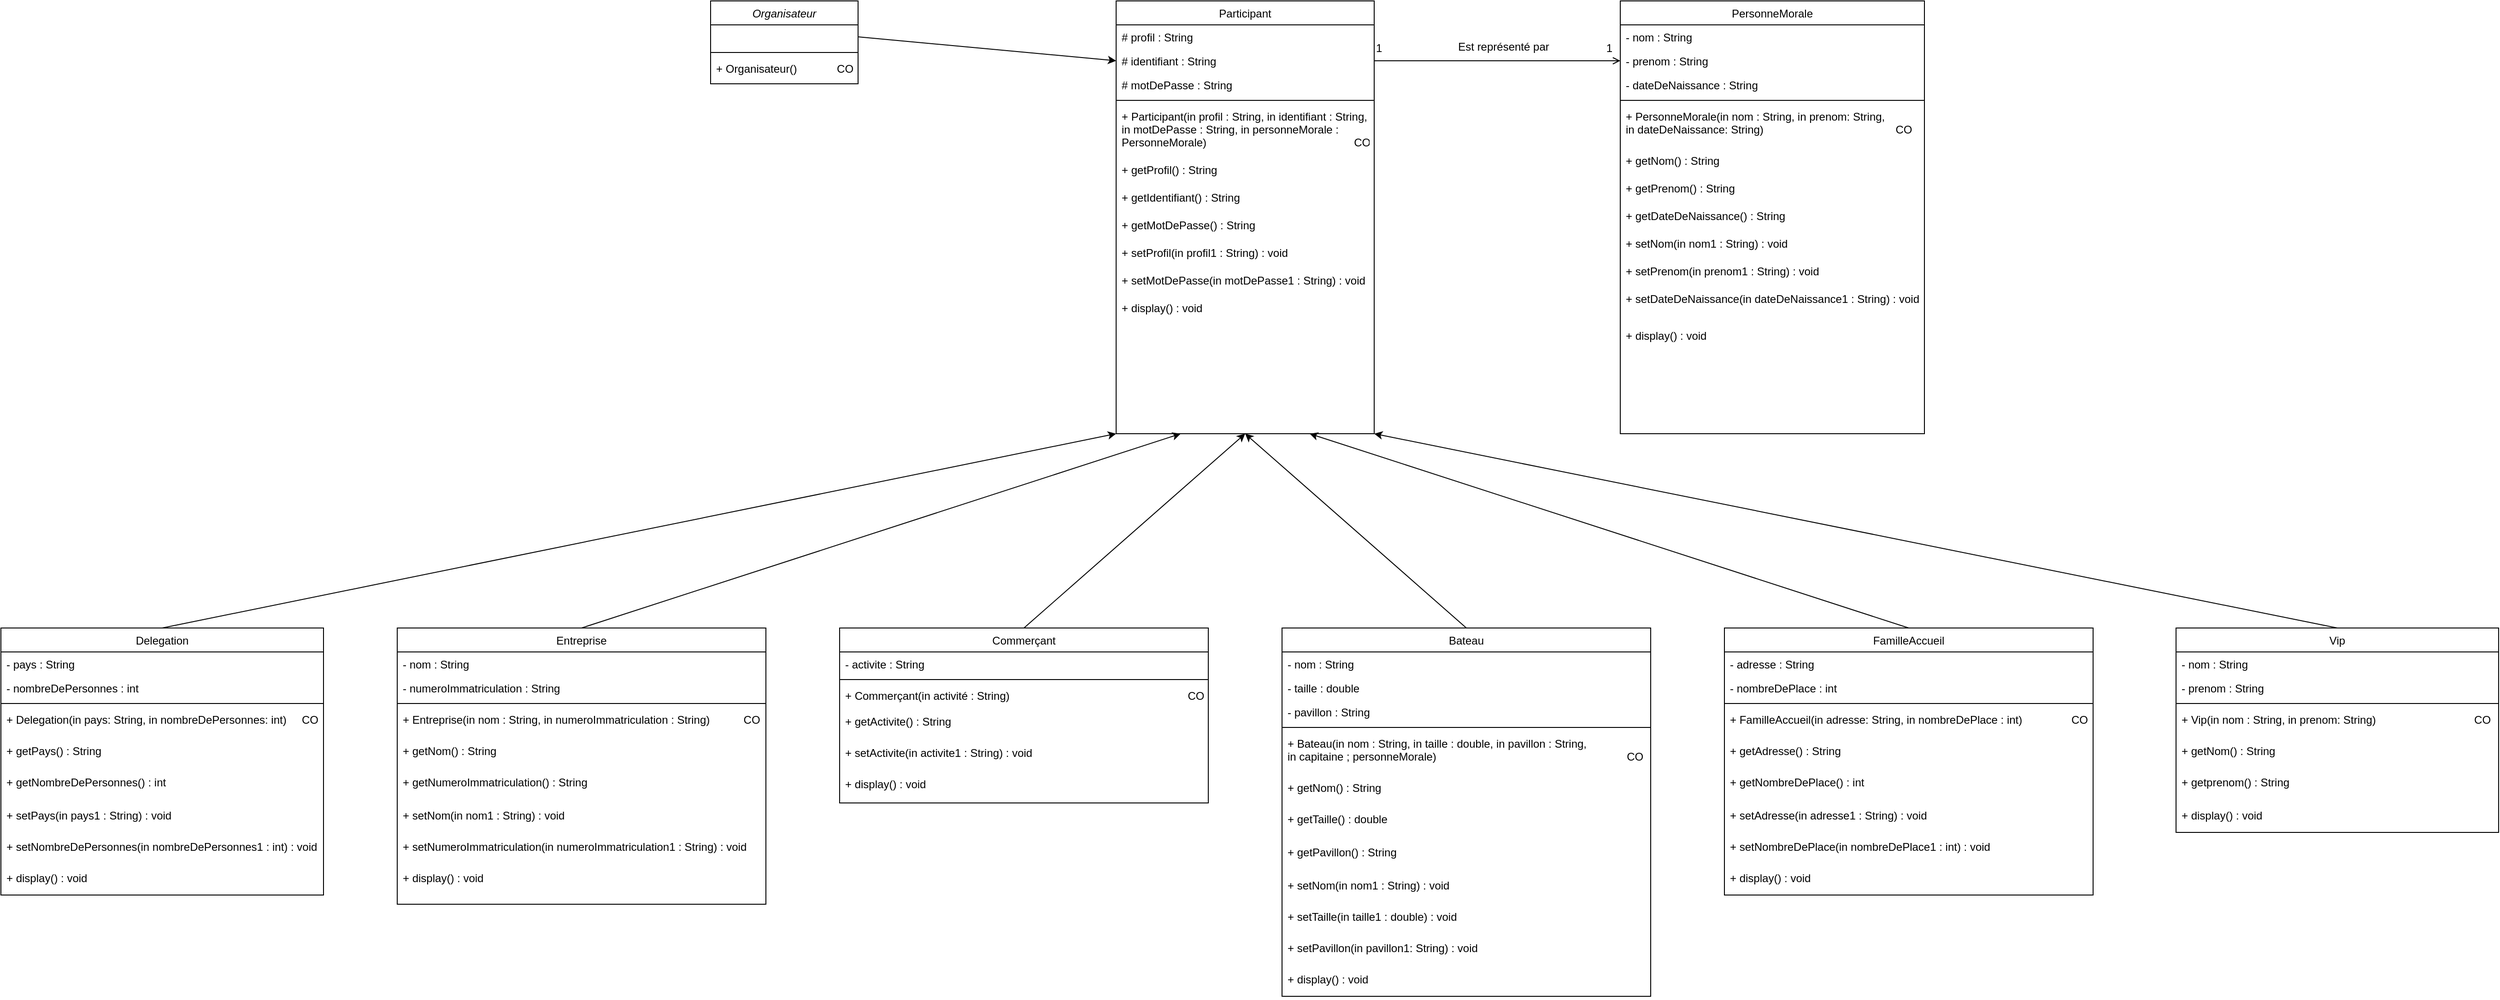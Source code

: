 <mxfile version="16.6.3" type="github">
  <diagram id="C5RBs43oDa-KdzZeNtuy" name="Page-1">
    <mxGraphModel dx="3252" dy="684" grid="1" gridSize="10" guides="1" tooltips="1" connect="1" arrows="1" fold="1" page="1" pageScale="1" pageWidth="827" pageHeight="1169" math="0" shadow="0">
      <root>
        <mxCell id="WIyWlLk6GJQsqaUBKTNV-0" />
        <mxCell id="WIyWlLk6GJQsqaUBKTNV-1" parent="WIyWlLk6GJQsqaUBKTNV-0" />
        <mxCell id="zkfFHV4jXpPFQw0GAbJ--0" value="Organisateur" style="swimlane;fontStyle=2;align=center;verticalAlign=top;childLayout=stackLayout;horizontal=1;startSize=26;horizontalStack=0;resizeParent=1;resizeLast=0;collapsible=1;marginBottom=0;rounded=0;shadow=0;strokeWidth=1;" parent="WIyWlLk6GJQsqaUBKTNV-1" vertex="1">
          <mxGeometry x="-160" y="40" width="160" height="90" as="geometry">
            <mxRectangle x="230" y="140" width="160" height="26" as="alternateBounds" />
          </mxGeometry>
        </mxCell>
        <mxCell id="zkfFHV4jXpPFQw0GAbJ--3" value=" " style="text;align=left;verticalAlign=top;spacingLeft=4;spacingRight=4;overflow=hidden;rotatable=0;points=[[0,0.5],[1,0.5]];portConstraint=eastwest;rounded=0;shadow=0;html=0;" parent="zkfFHV4jXpPFQw0GAbJ--0" vertex="1">
          <mxGeometry y="26" width="160" height="26" as="geometry" />
        </mxCell>
        <mxCell id="zkfFHV4jXpPFQw0GAbJ--4" value="" style="line;html=1;strokeWidth=1;align=left;verticalAlign=middle;spacingTop=-1;spacingLeft=3;spacingRight=3;rotatable=0;labelPosition=right;points=[];portConstraint=eastwest;" parent="zkfFHV4jXpPFQw0GAbJ--0" vertex="1">
          <mxGeometry y="52" width="160" height="8" as="geometry" />
        </mxCell>
        <mxCell id="zkfFHV4jXpPFQw0GAbJ--5" value="+ Organisateur()             CO" style="text;align=left;verticalAlign=top;spacingLeft=4;spacingRight=4;overflow=hidden;rotatable=0;points=[[0,0.5],[1,0.5]];portConstraint=eastwest;" parent="zkfFHV4jXpPFQw0GAbJ--0" vertex="1">
          <mxGeometry y="60" width="160" height="26" as="geometry" />
        </mxCell>
        <mxCell id="szv_5WCVHyqC5jfXiNDb-31" value="Participant" style="swimlane;fontStyle=0;align=center;verticalAlign=top;childLayout=stackLayout;horizontal=1;startSize=26;horizontalStack=0;resizeParent=1;resizeLast=0;collapsible=1;marginBottom=0;rounded=0;shadow=0;strokeWidth=1;" vertex="1" parent="WIyWlLk6GJQsqaUBKTNV-1">
          <mxGeometry x="280" y="40" width="280" height="470" as="geometry">
            <mxRectangle x="330" y="50" width="160" height="26" as="alternateBounds" />
          </mxGeometry>
        </mxCell>
        <mxCell id="szv_5WCVHyqC5jfXiNDb-34" value="# profil : String" style="text;align=left;verticalAlign=top;spacingLeft=4;spacingRight=4;overflow=hidden;rotatable=0;points=[[0,0.5],[1,0.5]];portConstraint=eastwest;rounded=0;shadow=0;html=0;" vertex="1" parent="szv_5WCVHyqC5jfXiNDb-31">
          <mxGeometry y="26" width="280" height="26" as="geometry" />
        </mxCell>
        <mxCell id="szv_5WCVHyqC5jfXiNDb-32" value="# identifiant : String&#xa;" style="text;align=left;verticalAlign=top;spacingLeft=4;spacingRight=4;overflow=hidden;rotatable=0;points=[[0,0.5],[1,0.5]];portConstraint=eastwest;" vertex="1" parent="szv_5WCVHyqC5jfXiNDb-31">
          <mxGeometry y="52" width="280" height="26" as="geometry" />
        </mxCell>
        <mxCell id="szv_5WCVHyqC5jfXiNDb-33" value="# motDePasse : String" style="text;align=left;verticalAlign=top;spacingLeft=4;spacingRight=4;overflow=hidden;rotatable=0;points=[[0,0.5],[1,0.5]];portConstraint=eastwest;rounded=0;shadow=0;html=0;" vertex="1" parent="szv_5WCVHyqC5jfXiNDb-31">
          <mxGeometry y="78" width="280" height="26" as="geometry" />
        </mxCell>
        <mxCell id="szv_5WCVHyqC5jfXiNDb-37" value="" style="line;html=1;strokeWidth=1;align=left;verticalAlign=middle;spacingTop=-1;spacingLeft=3;spacingRight=3;rotatable=0;labelPosition=right;points=[];portConstraint=eastwest;" vertex="1" parent="szv_5WCVHyqC5jfXiNDb-31">
          <mxGeometry y="104" width="280" height="8" as="geometry" />
        </mxCell>
        <mxCell id="szv_5WCVHyqC5jfXiNDb-38" value="+ Participant(in profil : String, in identifiant : String, &#xa;in motDePasse : String, in personneMorale : &#xa;PersonneMorale)                                                CO&#xa;&#xa;" style="text;align=left;verticalAlign=top;spacingLeft=4;spacingRight=4;overflow=hidden;rotatable=0;points=[[0,0.5],[1,0.5]];portConstraint=eastwest;" vertex="1" parent="szv_5WCVHyqC5jfXiNDb-31">
          <mxGeometry y="112" width="280" height="58" as="geometry" />
        </mxCell>
        <mxCell id="szv_5WCVHyqC5jfXiNDb-43" value="+ getProfil() : String" style="text;align=left;verticalAlign=top;spacingLeft=4;spacingRight=4;overflow=hidden;rotatable=0;points=[[0,0.5],[1,0.5]];portConstraint=eastwest;" vertex="1" parent="szv_5WCVHyqC5jfXiNDb-31">
          <mxGeometry y="170" width="280" height="30" as="geometry" />
        </mxCell>
        <mxCell id="szv_5WCVHyqC5jfXiNDb-41" value="+ getIdentifiant() : String" style="text;align=left;verticalAlign=top;spacingLeft=4;spacingRight=4;overflow=hidden;rotatable=0;points=[[0,0.5],[1,0.5]];portConstraint=eastwest;" vertex="1" parent="szv_5WCVHyqC5jfXiNDb-31">
          <mxGeometry y="200" width="280" height="30" as="geometry" />
        </mxCell>
        <mxCell id="szv_5WCVHyqC5jfXiNDb-42" value="+ getMotDePasse() : String" style="text;align=left;verticalAlign=top;spacingLeft=4;spacingRight=4;overflow=hidden;rotatable=0;points=[[0,0.5],[1,0.5]];portConstraint=eastwest;" vertex="1" parent="szv_5WCVHyqC5jfXiNDb-31">
          <mxGeometry y="230" width="280" height="30" as="geometry" />
        </mxCell>
        <mxCell id="szv_5WCVHyqC5jfXiNDb-44" value="+ setProfil(in profil1 : String) : void" style="text;align=left;verticalAlign=top;spacingLeft=4;spacingRight=4;overflow=hidden;rotatable=0;points=[[0,0.5],[1,0.5]];portConstraint=eastwest;" vertex="1" parent="szv_5WCVHyqC5jfXiNDb-31">
          <mxGeometry y="260" width="280" height="30" as="geometry" />
        </mxCell>
        <mxCell id="szv_5WCVHyqC5jfXiNDb-45" value="+ setMotDePasse(in motDePasse1 : String) : void" style="text;align=left;verticalAlign=top;spacingLeft=4;spacingRight=4;overflow=hidden;rotatable=0;points=[[0,0.5],[1,0.5]];portConstraint=eastwest;" vertex="1" parent="szv_5WCVHyqC5jfXiNDb-31">
          <mxGeometry y="290" width="280" height="30" as="geometry" />
        </mxCell>
        <mxCell id="szv_5WCVHyqC5jfXiNDb-46" value="+ display() : void" style="text;align=left;verticalAlign=top;spacingLeft=4;spacingRight=4;overflow=hidden;rotatable=0;points=[[0,0.5],[1,0.5]];portConstraint=eastwest;" vertex="1" parent="szv_5WCVHyqC5jfXiNDb-31">
          <mxGeometry y="320" width="280" height="30" as="geometry" />
        </mxCell>
        <mxCell id="szv_5WCVHyqC5jfXiNDb-47" value="PersonneMorale" style="swimlane;fontStyle=0;align=center;verticalAlign=top;childLayout=stackLayout;horizontal=1;startSize=26;horizontalStack=0;resizeParent=1;resizeLast=0;collapsible=1;marginBottom=0;rounded=0;shadow=0;strokeWidth=1;" vertex="1" parent="WIyWlLk6GJQsqaUBKTNV-1">
          <mxGeometry x="827" y="40" width="330" height="470" as="geometry">
            <mxRectangle x="330" y="50" width="160" height="26" as="alternateBounds" />
          </mxGeometry>
        </mxCell>
        <mxCell id="szv_5WCVHyqC5jfXiNDb-48" value="- nom : String" style="text;align=left;verticalAlign=top;spacingLeft=4;spacingRight=4;overflow=hidden;rotatable=0;points=[[0,0.5],[1,0.5]];portConstraint=eastwest;rounded=0;shadow=0;html=0;" vertex="1" parent="szv_5WCVHyqC5jfXiNDb-47">
          <mxGeometry y="26" width="330" height="26" as="geometry" />
        </mxCell>
        <mxCell id="szv_5WCVHyqC5jfXiNDb-49" value="- prenom : String&#xa;" style="text;align=left;verticalAlign=top;spacingLeft=4;spacingRight=4;overflow=hidden;rotatable=0;points=[[0,0.5],[1,0.5]];portConstraint=eastwest;" vertex="1" parent="szv_5WCVHyqC5jfXiNDb-47">
          <mxGeometry y="52" width="330" height="26" as="geometry" />
        </mxCell>
        <mxCell id="szv_5WCVHyqC5jfXiNDb-50" value="- dateDeNaissance : String" style="text;align=left;verticalAlign=top;spacingLeft=4;spacingRight=4;overflow=hidden;rotatable=0;points=[[0,0.5],[1,0.5]];portConstraint=eastwest;rounded=0;shadow=0;html=0;" vertex="1" parent="szv_5WCVHyqC5jfXiNDb-47">
          <mxGeometry y="78" width="330" height="26" as="geometry" />
        </mxCell>
        <mxCell id="szv_5WCVHyqC5jfXiNDb-51" value="" style="line;html=1;strokeWidth=1;align=left;verticalAlign=middle;spacingTop=-1;spacingLeft=3;spacingRight=3;rotatable=0;labelPosition=right;points=[];portConstraint=eastwest;" vertex="1" parent="szv_5WCVHyqC5jfXiNDb-47">
          <mxGeometry y="104" width="330" height="8" as="geometry" />
        </mxCell>
        <mxCell id="szv_5WCVHyqC5jfXiNDb-52" value="+ PersonneMorale(in nom : String, in prenom: String, &#xa;in dateDeNaissance: String)                                           CO" style="text;align=left;verticalAlign=top;spacingLeft=4;spacingRight=4;overflow=hidden;rotatable=0;points=[[0,0.5],[1,0.5]];portConstraint=eastwest;" vertex="1" parent="szv_5WCVHyqC5jfXiNDb-47">
          <mxGeometry y="112" width="330" height="48" as="geometry" />
        </mxCell>
        <mxCell id="szv_5WCVHyqC5jfXiNDb-53" value="+ getNom() : String" style="text;align=left;verticalAlign=top;spacingLeft=4;spacingRight=4;overflow=hidden;rotatable=0;points=[[0,0.5],[1,0.5]];portConstraint=eastwest;" vertex="1" parent="szv_5WCVHyqC5jfXiNDb-47">
          <mxGeometry y="160" width="330" height="30" as="geometry" />
        </mxCell>
        <mxCell id="szv_5WCVHyqC5jfXiNDb-54" value="+ getPrenom() : String" style="text;align=left;verticalAlign=top;spacingLeft=4;spacingRight=4;overflow=hidden;rotatable=0;points=[[0,0.5],[1,0.5]];portConstraint=eastwest;" vertex="1" parent="szv_5WCVHyqC5jfXiNDb-47">
          <mxGeometry y="190" width="330" height="30" as="geometry" />
        </mxCell>
        <mxCell id="szv_5WCVHyqC5jfXiNDb-55" value="+ getDateDeNaissance() : String" style="text;align=left;verticalAlign=top;spacingLeft=4;spacingRight=4;overflow=hidden;rotatable=0;points=[[0,0.5],[1,0.5]];portConstraint=eastwest;" vertex="1" parent="szv_5WCVHyqC5jfXiNDb-47">
          <mxGeometry y="220" width="330" height="30" as="geometry" />
        </mxCell>
        <mxCell id="szv_5WCVHyqC5jfXiNDb-56" value="+ setNom(in nom1 : String) : void" style="text;align=left;verticalAlign=top;spacingLeft=4;spacingRight=4;overflow=hidden;rotatable=0;points=[[0,0.5],[1,0.5]];portConstraint=eastwest;" vertex="1" parent="szv_5WCVHyqC5jfXiNDb-47">
          <mxGeometry y="250" width="330" height="30" as="geometry" />
        </mxCell>
        <mxCell id="szv_5WCVHyqC5jfXiNDb-59" value="+ setPrenom(in prenom1 : String) : void" style="text;align=left;verticalAlign=top;spacingLeft=4;spacingRight=4;overflow=hidden;rotatable=0;points=[[0,0.5],[1,0.5]];portConstraint=eastwest;" vertex="1" parent="szv_5WCVHyqC5jfXiNDb-47">
          <mxGeometry y="280" width="330" height="30" as="geometry" />
        </mxCell>
        <mxCell id="szv_5WCVHyqC5jfXiNDb-60" value="+ setDateDeNaissance(in dateDeNaissance1 : String) : void" style="text;align=left;verticalAlign=top;spacingLeft=4;spacingRight=4;overflow=hidden;rotatable=0;points=[[0,0.5],[1,0.5]];portConstraint=eastwest;" vertex="1" parent="szv_5WCVHyqC5jfXiNDb-47">
          <mxGeometry y="310" width="330" height="40" as="geometry" />
        </mxCell>
        <mxCell id="szv_5WCVHyqC5jfXiNDb-58" value="+ display() : void" style="text;align=left;verticalAlign=top;spacingLeft=4;spacingRight=4;overflow=hidden;rotatable=0;points=[[0,0.5],[1,0.5]];portConstraint=eastwest;" vertex="1" parent="szv_5WCVHyqC5jfXiNDb-47">
          <mxGeometry y="350" width="330" height="30" as="geometry" />
        </mxCell>
        <mxCell id="szv_5WCVHyqC5jfXiNDb-66" value="Entreprise" style="swimlane;fontStyle=0;align=center;verticalAlign=top;childLayout=stackLayout;horizontal=1;startSize=26;horizontalStack=0;resizeParent=1;resizeLast=0;collapsible=1;marginBottom=0;rounded=0;shadow=0;strokeWidth=1;" vertex="1" parent="WIyWlLk6GJQsqaUBKTNV-1">
          <mxGeometry x="-500" y="721" width="400" height="300" as="geometry">
            <mxRectangle x="130" y="380" width="160" height="26" as="alternateBounds" />
          </mxGeometry>
        </mxCell>
        <mxCell id="szv_5WCVHyqC5jfXiNDb-67" value="- nom : String" style="text;align=left;verticalAlign=top;spacingLeft=4;spacingRight=4;overflow=hidden;rotatable=0;points=[[0,0.5],[1,0.5]];portConstraint=eastwest;" vertex="1" parent="szv_5WCVHyqC5jfXiNDb-66">
          <mxGeometry y="26" width="400" height="26" as="geometry" />
        </mxCell>
        <mxCell id="szv_5WCVHyqC5jfXiNDb-68" value="- numeroImmatriculation : String" style="text;align=left;verticalAlign=top;spacingLeft=4;spacingRight=4;overflow=hidden;rotatable=0;points=[[0,0.5],[1,0.5]];portConstraint=eastwest;rounded=0;shadow=0;html=0;" vertex="1" parent="szv_5WCVHyqC5jfXiNDb-66">
          <mxGeometry y="52" width="400" height="26" as="geometry" />
        </mxCell>
        <mxCell id="szv_5WCVHyqC5jfXiNDb-69" value="" style="line;html=1;strokeWidth=1;align=left;verticalAlign=middle;spacingTop=-1;spacingLeft=3;spacingRight=3;rotatable=0;labelPosition=right;points=[];portConstraint=eastwest;" vertex="1" parent="szv_5WCVHyqC5jfXiNDb-66">
          <mxGeometry y="78" width="400" height="8" as="geometry" />
        </mxCell>
        <mxCell id="szv_5WCVHyqC5jfXiNDb-71" value="+ Entreprise(in nom : String, in numeroImmatriculation : String)           CO&#xa;" style="text;align=left;verticalAlign=top;spacingLeft=4;spacingRight=4;overflow=hidden;rotatable=0;points=[[0,0.5],[1,0.5]];portConstraint=eastwest;" vertex="1" parent="szv_5WCVHyqC5jfXiNDb-66">
          <mxGeometry y="86" width="400" height="34" as="geometry" />
        </mxCell>
        <mxCell id="szv_5WCVHyqC5jfXiNDb-72" value="+ getNom() : String" style="text;align=left;verticalAlign=top;spacingLeft=4;spacingRight=4;overflow=hidden;rotatable=0;points=[[0,0.5],[1,0.5]];portConstraint=eastwest;" vertex="1" parent="szv_5WCVHyqC5jfXiNDb-66">
          <mxGeometry y="120" width="400" height="34" as="geometry" />
        </mxCell>
        <mxCell id="szv_5WCVHyqC5jfXiNDb-73" value="+ getNumeroImmatriculation() : String" style="text;align=left;verticalAlign=top;spacingLeft=4;spacingRight=4;overflow=hidden;rotatable=0;points=[[0,0.5],[1,0.5]];portConstraint=eastwest;" vertex="1" parent="szv_5WCVHyqC5jfXiNDb-66">
          <mxGeometry y="154" width="400" height="36" as="geometry" />
        </mxCell>
        <mxCell id="szv_5WCVHyqC5jfXiNDb-74" value="+ setNom(in nom1 : String) : void" style="text;align=left;verticalAlign=top;spacingLeft=4;spacingRight=4;overflow=hidden;rotatable=0;points=[[0,0.5],[1,0.5]];portConstraint=eastwest;" vertex="1" parent="szv_5WCVHyqC5jfXiNDb-66">
          <mxGeometry y="190" width="400" height="34" as="geometry" />
        </mxCell>
        <mxCell id="szv_5WCVHyqC5jfXiNDb-75" value="+ setNumeroImmatriculation(in numeroImmatriculation1 : String) : void" style="text;align=left;verticalAlign=top;spacingLeft=4;spacingRight=4;overflow=hidden;rotatable=0;points=[[0,0.5],[1,0.5]];portConstraint=eastwest;" vertex="1" parent="szv_5WCVHyqC5jfXiNDb-66">
          <mxGeometry y="224" width="400" height="34" as="geometry" />
        </mxCell>
        <mxCell id="szv_5WCVHyqC5jfXiNDb-76" value="+ display() : void" style="text;align=left;verticalAlign=top;spacingLeft=4;spacingRight=4;overflow=hidden;rotatable=0;points=[[0,0.5],[1,0.5]];portConstraint=eastwest;" vertex="1" parent="szv_5WCVHyqC5jfXiNDb-66">
          <mxGeometry y="258" width="400" height="32" as="geometry" />
        </mxCell>
        <mxCell id="szv_5WCVHyqC5jfXiNDb-92" value="Delegation" style="swimlane;fontStyle=0;align=center;verticalAlign=top;childLayout=stackLayout;horizontal=1;startSize=26;horizontalStack=0;resizeParent=1;resizeLast=0;collapsible=1;marginBottom=0;rounded=0;shadow=0;strokeWidth=1;" vertex="1" parent="WIyWlLk6GJQsqaUBKTNV-1">
          <mxGeometry x="-930" y="721" width="350" height="290" as="geometry">
            <mxRectangle x="130" y="380" width="160" height="26" as="alternateBounds" />
          </mxGeometry>
        </mxCell>
        <mxCell id="szv_5WCVHyqC5jfXiNDb-93" value="- pays : String" style="text;align=left;verticalAlign=top;spacingLeft=4;spacingRight=4;overflow=hidden;rotatable=0;points=[[0,0.5],[1,0.5]];portConstraint=eastwest;" vertex="1" parent="szv_5WCVHyqC5jfXiNDb-92">
          <mxGeometry y="26" width="350" height="26" as="geometry" />
        </mxCell>
        <mxCell id="szv_5WCVHyqC5jfXiNDb-94" value="- nombreDePersonnes : int" style="text;align=left;verticalAlign=top;spacingLeft=4;spacingRight=4;overflow=hidden;rotatable=0;points=[[0,0.5],[1,0.5]];portConstraint=eastwest;rounded=0;shadow=0;html=0;" vertex="1" parent="szv_5WCVHyqC5jfXiNDb-92">
          <mxGeometry y="52" width="350" height="26" as="geometry" />
        </mxCell>
        <mxCell id="szv_5WCVHyqC5jfXiNDb-95" value="" style="line;html=1;strokeWidth=1;align=left;verticalAlign=middle;spacingTop=-1;spacingLeft=3;spacingRight=3;rotatable=0;labelPosition=right;points=[];portConstraint=eastwest;" vertex="1" parent="szv_5WCVHyqC5jfXiNDb-92">
          <mxGeometry y="78" width="350" height="8" as="geometry" />
        </mxCell>
        <mxCell id="szv_5WCVHyqC5jfXiNDb-96" value="+ Delegation(in pays: String, in nombreDePersonnes: int)     CO&#xa;" style="text;align=left;verticalAlign=top;spacingLeft=4;spacingRight=4;overflow=hidden;rotatable=0;points=[[0,0.5],[1,0.5]];portConstraint=eastwest;" vertex="1" parent="szv_5WCVHyqC5jfXiNDb-92">
          <mxGeometry y="86" width="350" height="34" as="geometry" />
        </mxCell>
        <mxCell id="szv_5WCVHyqC5jfXiNDb-97" value="+ getPays() : String" style="text;align=left;verticalAlign=top;spacingLeft=4;spacingRight=4;overflow=hidden;rotatable=0;points=[[0,0.5],[1,0.5]];portConstraint=eastwest;" vertex="1" parent="szv_5WCVHyqC5jfXiNDb-92">
          <mxGeometry y="120" width="350" height="34" as="geometry" />
        </mxCell>
        <mxCell id="szv_5WCVHyqC5jfXiNDb-98" value="+ getNombreDePersonnes() : int" style="text;align=left;verticalAlign=top;spacingLeft=4;spacingRight=4;overflow=hidden;rotatable=0;points=[[0,0.5],[1,0.5]];portConstraint=eastwest;" vertex="1" parent="szv_5WCVHyqC5jfXiNDb-92">
          <mxGeometry y="154" width="350" height="36" as="geometry" />
        </mxCell>
        <mxCell id="szv_5WCVHyqC5jfXiNDb-99" value="+ setPays(in pays1 : String) : void" style="text;align=left;verticalAlign=top;spacingLeft=4;spacingRight=4;overflow=hidden;rotatable=0;points=[[0,0.5],[1,0.5]];portConstraint=eastwest;" vertex="1" parent="szv_5WCVHyqC5jfXiNDb-92">
          <mxGeometry y="190" width="350" height="34" as="geometry" />
        </mxCell>
        <mxCell id="szv_5WCVHyqC5jfXiNDb-100" value="+ setNombreDePersonnes(in nombreDePersonnes1 : int) : void" style="text;align=left;verticalAlign=top;spacingLeft=4;spacingRight=4;overflow=hidden;rotatable=0;points=[[0,0.5],[1,0.5]];portConstraint=eastwest;" vertex="1" parent="szv_5WCVHyqC5jfXiNDb-92">
          <mxGeometry y="224" width="350" height="34" as="geometry" />
        </mxCell>
        <mxCell id="szv_5WCVHyqC5jfXiNDb-101" value="+ display() : void" style="text;align=left;verticalAlign=top;spacingLeft=4;spacingRight=4;overflow=hidden;rotatable=0;points=[[0,0.5],[1,0.5]];portConstraint=eastwest;" vertex="1" parent="szv_5WCVHyqC5jfXiNDb-92">
          <mxGeometry y="258" width="350" height="32" as="geometry" />
        </mxCell>
        <mxCell id="szv_5WCVHyqC5jfXiNDb-102" value="Commerçant" style="swimlane;fontStyle=0;align=center;verticalAlign=top;childLayout=stackLayout;horizontal=1;startSize=26;horizontalStack=0;resizeParent=1;resizeLast=0;collapsible=1;marginBottom=0;rounded=0;shadow=0;strokeWidth=1;" vertex="1" parent="WIyWlLk6GJQsqaUBKTNV-1">
          <mxGeometry x="-20" y="721" width="400" height="190" as="geometry">
            <mxRectangle x="130" y="380" width="160" height="26" as="alternateBounds" />
          </mxGeometry>
        </mxCell>
        <mxCell id="szv_5WCVHyqC5jfXiNDb-103" value="- activite : String" style="text;align=left;verticalAlign=top;spacingLeft=4;spacingRight=4;overflow=hidden;rotatable=0;points=[[0,0.5],[1,0.5]];portConstraint=eastwest;" vertex="1" parent="szv_5WCVHyqC5jfXiNDb-102">
          <mxGeometry y="26" width="400" height="26" as="geometry" />
        </mxCell>
        <mxCell id="szv_5WCVHyqC5jfXiNDb-106" value="" style="line;html=1;strokeWidth=1;align=left;verticalAlign=middle;spacingTop=-1;spacingLeft=3;spacingRight=3;rotatable=0;labelPosition=right;points=[];portConstraint=eastwest;" vertex="1" parent="szv_5WCVHyqC5jfXiNDb-102">
          <mxGeometry y="52" width="400" height="8" as="geometry" />
        </mxCell>
        <mxCell id="szv_5WCVHyqC5jfXiNDb-107" value="+ Commerçant(in activité : String)                                                          CO&#xa;" style="text;align=left;verticalAlign=top;spacingLeft=4;spacingRight=4;overflow=hidden;rotatable=0;points=[[0,0.5],[1,0.5]];portConstraint=eastwest;" vertex="1" parent="szv_5WCVHyqC5jfXiNDb-102">
          <mxGeometry y="60" width="400" height="28" as="geometry" />
        </mxCell>
        <mxCell id="szv_5WCVHyqC5jfXiNDb-108" value="+ getActivite() : String" style="text;align=left;verticalAlign=top;spacingLeft=4;spacingRight=4;overflow=hidden;rotatable=0;points=[[0,0.5],[1,0.5]];portConstraint=eastwest;" vertex="1" parent="szv_5WCVHyqC5jfXiNDb-102">
          <mxGeometry y="88" width="400" height="34" as="geometry" />
        </mxCell>
        <mxCell id="szv_5WCVHyqC5jfXiNDb-111" value="+ setActivite(in activite1 : String) : void" style="text;align=left;verticalAlign=top;spacingLeft=4;spacingRight=4;overflow=hidden;rotatable=0;points=[[0,0.5],[1,0.5]];portConstraint=eastwest;" vertex="1" parent="szv_5WCVHyqC5jfXiNDb-102">
          <mxGeometry y="122" width="400" height="34" as="geometry" />
        </mxCell>
        <mxCell id="szv_5WCVHyqC5jfXiNDb-114" value="+ display() : void" style="text;align=left;verticalAlign=top;spacingLeft=4;spacingRight=4;overflow=hidden;rotatable=0;points=[[0,0.5],[1,0.5]];portConstraint=eastwest;" vertex="1" parent="szv_5WCVHyqC5jfXiNDb-102">
          <mxGeometry y="156" width="400" height="32" as="geometry" />
        </mxCell>
        <mxCell id="szv_5WCVHyqC5jfXiNDb-115" value="Bateau&#xa;" style="swimlane;fontStyle=0;align=center;verticalAlign=top;childLayout=stackLayout;horizontal=1;startSize=26;horizontalStack=0;resizeParent=1;resizeLast=0;collapsible=1;marginBottom=0;rounded=0;shadow=0;strokeWidth=1;" vertex="1" parent="WIyWlLk6GJQsqaUBKTNV-1">
          <mxGeometry x="460" y="721" width="400" height="400" as="geometry">
            <mxRectangle x="130" y="380" width="160" height="26" as="alternateBounds" />
          </mxGeometry>
        </mxCell>
        <mxCell id="szv_5WCVHyqC5jfXiNDb-116" value="- nom : String" style="text;align=left;verticalAlign=top;spacingLeft=4;spacingRight=4;overflow=hidden;rotatable=0;points=[[0,0.5],[1,0.5]];portConstraint=eastwest;" vertex="1" parent="szv_5WCVHyqC5jfXiNDb-115">
          <mxGeometry y="26" width="400" height="26" as="geometry" />
        </mxCell>
        <mxCell id="szv_5WCVHyqC5jfXiNDb-117" value="- taille : double" style="text;align=left;verticalAlign=top;spacingLeft=4;spacingRight=4;overflow=hidden;rotatable=0;points=[[0,0.5],[1,0.5]];portConstraint=eastwest;" vertex="1" parent="szv_5WCVHyqC5jfXiNDb-115">
          <mxGeometry y="52" width="400" height="26" as="geometry" />
        </mxCell>
        <mxCell id="szv_5WCVHyqC5jfXiNDb-118" value="- pavillon : String" style="text;align=left;verticalAlign=top;spacingLeft=4;spacingRight=4;overflow=hidden;rotatable=0;points=[[0,0.5],[1,0.5]];portConstraint=eastwest;rounded=0;shadow=0;html=0;" vertex="1" parent="szv_5WCVHyqC5jfXiNDb-115">
          <mxGeometry y="78" width="400" height="26" as="geometry" />
        </mxCell>
        <mxCell id="szv_5WCVHyqC5jfXiNDb-119" value="" style="line;html=1;strokeWidth=1;align=left;verticalAlign=middle;spacingTop=-1;spacingLeft=3;spacingRight=3;rotatable=0;labelPosition=right;points=[];portConstraint=eastwest;" vertex="1" parent="szv_5WCVHyqC5jfXiNDb-115">
          <mxGeometry y="104" width="400" height="8" as="geometry" />
        </mxCell>
        <mxCell id="szv_5WCVHyqC5jfXiNDb-120" value="+ Bateau(in nom : String, in taille : double, in pavillon : String,&#xa;in capitaine ; personneMorale)                                                              CO&#xa;" style="text;align=left;verticalAlign=top;spacingLeft=4;spacingRight=4;overflow=hidden;rotatable=0;points=[[0,0.5],[1,0.5]];portConstraint=eastwest;" vertex="1" parent="szv_5WCVHyqC5jfXiNDb-115">
          <mxGeometry y="112" width="400" height="48" as="geometry" />
        </mxCell>
        <mxCell id="szv_5WCVHyqC5jfXiNDb-121" value="+ getNom() : String" style="text;align=left;verticalAlign=top;spacingLeft=4;spacingRight=4;overflow=hidden;rotatable=0;points=[[0,0.5],[1,0.5]];portConstraint=eastwest;" vertex="1" parent="szv_5WCVHyqC5jfXiNDb-115">
          <mxGeometry y="160" width="400" height="34" as="geometry" />
        </mxCell>
        <mxCell id="szv_5WCVHyqC5jfXiNDb-122" value="+ getTaille() : double" style="text;align=left;verticalAlign=top;spacingLeft=4;spacingRight=4;overflow=hidden;rotatable=0;points=[[0,0.5],[1,0.5]];portConstraint=eastwest;" vertex="1" parent="szv_5WCVHyqC5jfXiNDb-115">
          <mxGeometry y="194" width="400" height="36" as="geometry" />
        </mxCell>
        <mxCell id="szv_5WCVHyqC5jfXiNDb-123" value="+ getPavillon() : String" style="text;align=left;verticalAlign=top;spacingLeft=4;spacingRight=4;overflow=hidden;rotatable=0;points=[[0,0.5],[1,0.5]];portConstraint=eastwest;" vertex="1" parent="szv_5WCVHyqC5jfXiNDb-115">
          <mxGeometry y="230" width="400" height="36" as="geometry" />
        </mxCell>
        <mxCell id="szv_5WCVHyqC5jfXiNDb-124" value="+ setNom(in nom1 : String) : void" style="text;align=left;verticalAlign=top;spacingLeft=4;spacingRight=4;overflow=hidden;rotatable=0;points=[[0,0.5],[1,0.5]];portConstraint=eastwest;" vertex="1" parent="szv_5WCVHyqC5jfXiNDb-115">
          <mxGeometry y="266" width="400" height="34" as="geometry" />
        </mxCell>
        <mxCell id="szv_5WCVHyqC5jfXiNDb-125" value="+ setTaille(in taille1 : double) : void" style="text;align=left;verticalAlign=top;spacingLeft=4;spacingRight=4;overflow=hidden;rotatable=0;points=[[0,0.5],[1,0.5]];portConstraint=eastwest;" vertex="1" parent="szv_5WCVHyqC5jfXiNDb-115">
          <mxGeometry y="300" width="400" height="34" as="geometry" />
        </mxCell>
        <mxCell id="szv_5WCVHyqC5jfXiNDb-126" value="+ setPavillon(in pavillon1: String) : void" style="text;align=left;verticalAlign=top;spacingLeft=4;spacingRight=4;overflow=hidden;rotatable=0;points=[[0,0.5],[1,0.5]];portConstraint=eastwest;" vertex="1" parent="szv_5WCVHyqC5jfXiNDb-115">
          <mxGeometry y="334" width="400" height="34" as="geometry" />
        </mxCell>
        <mxCell id="szv_5WCVHyqC5jfXiNDb-127" value="+ display() : void" style="text;align=left;verticalAlign=top;spacingLeft=4;spacingRight=4;overflow=hidden;rotatable=0;points=[[0,0.5],[1,0.5]];portConstraint=eastwest;" vertex="1" parent="szv_5WCVHyqC5jfXiNDb-115">
          <mxGeometry y="368" width="400" height="32" as="geometry" />
        </mxCell>
        <mxCell id="szv_5WCVHyqC5jfXiNDb-128" value="FamilleAccueil" style="swimlane;fontStyle=0;align=center;verticalAlign=top;childLayout=stackLayout;horizontal=1;startSize=26;horizontalStack=0;resizeParent=1;resizeLast=0;collapsible=1;marginBottom=0;rounded=0;shadow=0;strokeWidth=1;" vertex="1" parent="WIyWlLk6GJQsqaUBKTNV-1">
          <mxGeometry x="940" y="721" width="400" height="290" as="geometry">
            <mxRectangle x="130" y="380" width="160" height="26" as="alternateBounds" />
          </mxGeometry>
        </mxCell>
        <mxCell id="szv_5WCVHyqC5jfXiNDb-129" value="- adresse : String" style="text;align=left;verticalAlign=top;spacingLeft=4;spacingRight=4;overflow=hidden;rotatable=0;points=[[0,0.5],[1,0.5]];portConstraint=eastwest;" vertex="1" parent="szv_5WCVHyqC5jfXiNDb-128">
          <mxGeometry y="26" width="400" height="26" as="geometry" />
        </mxCell>
        <mxCell id="szv_5WCVHyqC5jfXiNDb-130" value="- nombreDePlace : int" style="text;align=left;verticalAlign=top;spacingLeft=4;spacingRight=4;overflow=hidden;rotatable=0;points=[[0,0.5],[1,0.5]];portConstraint=eastwest;" vertex="1" parent="szv_5WCVHyqC5jfXiNDb-128">
          <mxGeometry y="52" width="400" height="26" as="geometry" />
        </mxCell>
        <mxCell id="szv_5WCVHyqC5jfXiNDb-132" value="" style="line;html=1;strokeWidth=1;align=left;verticalAlign=middle;spacingTop=-1;spacingLeft=3;spacingRight=3;rotatable=0;labelPosition=right;points=[];portConstraint=eastwest;" vertex="1" parent="szv_5WCVHyqC5jfXiNDb-128">
          <mxGeometry y="78" width="400" height="8" as="geometry" />
        </mxCell>
        <mxCell id="szv_5WCVHyqC5jfXiNDb-133" value="+ FamilleAccueil(in adresse: String, in nombreDePlace : int)                CO&#xa;" style="text;align=left;verticalAlign=top;spacingLeft=4;spacingRight=4;overflow=hidden;rotatable=0;points=[[0,0.5],[1,0.5]];portConstraint=eastwest;" vertex="1" parent="szv_5WCVHyqC5jfXiNDb-128">
          <mxGeometry y="86" width="400" height="34" as="geometry" />
        </mxCell>
        <mxCell id="szv_5WCVHyqC5jfXiNDb-134" value="+ getAdresse() : String" style="text;align=left;verticalAlign=top;spacingLeft=4;spacingRight=4;overflow=hidden;rotatable=0;points=[[0,0.5],[1,0.5]];portConstraint=eastwest;" vertex="1" parent="szv_5WCVHyqC5jfXiNDb-128">
          <mxGeometry y="120" width="400" height="34" as="geometry" />
        </mxCell>
        <mxCell id="szv_5WCVHyqC5jfXiNDb-135" value="+ getNombreDePlace() : int" style="text;align=left;verticalAlign=top;spacingLeft=4;spacingRight=4;overflow=hidden;rotatable=0;points=[[0,0.5],[1,0.5]];portConstraint=eastwest;" vertex="1" parent="szv_5WCVHyqC5jfXiNDb-128">
          <mxGeometry y="154" width="400" height="36" as="geometry" />
        </mxCell>
        <mxCell id="szv_5WCVHyqC5jfXiNDb-137" value="+ setAdresse(in adresse1 : String) : void" style="text;align=left;verticalAlign=top;spacingLeft=4;spacingRight=4;overflow=hidden;rotatable=0;points=[[0,0.5],[1,0.5]];portConstraint=eastwest;" vertex="1" parent="szv_5WCVHyqC5jfXiNDb-128">
          <mxGeometry y="190" width="400" height="34" as="geometry" />
        </mxCell>
        <mxCell id="szv_5WCVHyqC5jfXiNDb-138" value="+ setNombreDePlace(in nombreDePlace1 : int) : void" style="text;align=left;verticalAlign=top;spacingLeft=4;spacingRight=4;overflow=hidden;rotatable=0;points=[[0,0.5],[1,0.5]];portConstraint=eastwest;" vertex="1" parent="szv_5WCVHyqC5jfXiNDb-128">
          <mxGeometry y="224" width="400" height="34" as="geometry" />
        </mxCell>
        <mxCell id="szv_5WCVHyqC5jfXiNDb-140" value="+ display() : void" style="text;align=left;verticalAlign=top;spacingLeft=4;spacingRight=4;overflow=hidden;rotatable=0;points=[[0,0.5],[1,0.5]];portConstraint=eastwest;" vertex="1" parent="szv_5WCVHyqC5jfXiNDb-128">
          <mxGeometry y="258" width="400" height="32" as="geometry" />
        </mxCell>
        <mxCell id="szv_5WCVHyqC5jfXiNDb-141" value="Vip" style="swimlane;fontStyle=0;align=center;verticalAlign=top;childLayout=stackLayout;horizontal=1;startSize=26;horizontalStack=0;resizeParent=1;resizeLast=0;collapsible=1;marginBottom=0;rounded=0;shadow=0;strokeWidth=1;" vertex="1" parent="WIyWlLk6GJQsqaUBKTNV-1">
          <mxGeometry x="1430" y="721" width="350" height="222" as="geometry">
            <mxRectangle x="130" y="380" width="160" height="26" as="alternateBounds" />
          </mxGeometry>
        </mxCell>
        <mxCell id="szv_5WCVHyqC5jfXiNDb-142" value="- nom : String" style="text;align=left;verticalAlign=top;spacingLeft=4;spacingRight=4;overflow=hidden;rotatable=0;points=[[0,0.5],[1,0.5]];portConstraint=eastwest;" vertex="1" parent="szv_5WCVHyqC5jfXiNDb-141">
          <mxGeometry y="26" width="350" height="26" as="geometry" />
        </mxCell>
        <mxCell id="szv_5WCVHyqC5jfXiNDb-143" value="- prenom : String" style="text;align=left;verticalAlign=top;spacingLeft=4;spacingRight=4;overflow=hidden;rotatable=0;points=[[0,0.5],[1,0.5]];portConstraint=eastwest;rounded=0;shadow=0;html=0;" vertex="1" parent="szv_5WCVHyqC5jfXiNDb-141">
          <mxGeometry y="52" width="350" height="26" as="geometry" />
        </mxCell>
        <mxCell id="szv_5WCVHyqC5jfXiNDb-144" value="" style="line;html=1;strokeWidth=1;align=left;verticalAlign=middle;spacingTop=-1;spacingLeft=3;spacingRight=3;rotatable=0;labelPosition=right;points=[];portConstraint=eastwest;" vertex="1" parent="szv_5WCVHyqC5jfXiNDb-141">
          <mxGeometry y="78" width="350" height="8" as="geometry" />
        </mxCell>
        <mxCell id="szv_5WCVHyqC5jfXiNDb-145" value="+ Vip(in nom : String, in prenom: String)                                CO&#xa;" style="text;align=left;verticalAlign=top;spacingLeft=4;spacingRight=4;overflow=hidden;rotatable=0;points=[[0,0.5],[1,0.5]];portConstraint=eastwest;" vertex="1" parent="szv_5WCVHyqC5jfXiNDb-141">
          <mxGeometry y="86" width="350" height="34" as="geometry" />
        </mxCell>
        <mxCell id="szv_5WCVHyqC5jfXiNDb-146" value="+ getNom() : String" style="text;align=left;verticalAlign=top;spacingLeft=4;spacingRight=4;overflow=hidden;rotatable=0;points=[[0,0.5],[1,0.5]];portConstraint=eastwest;" vertex="1" parent="szv_5WCVHyqC5jfXiNDb-141">
          <mxGeometry y="120" width="350" height="34" as="geometry" />
        </mxCell>
        <mxCell id="szv_5WCVHyqC5jfXiNDb-147" value="+ getprenom() : String" style="text;align=left;verticalAlign=top;spacingLeft=4;spacingRight=4;overflow=hidden;rotatable=0;points=[[0,0.5],[1,0.5]];portConstraint=eastwest;" vertex="1" parent="szv_5WCVHyqC5jfXiNDb-141">
          <mxGeometry y="154" width="350" height="36" as="geometry" />
        </mxCell>
        <mxCell id="szv_5WCVHyqC5jfXiNDb-150" value="+ display() : void" style="text;align=left;verticalAlign=top;spacingLeft=4;spacingRight=4;overflow=hidden;rotatable=0;points=[[0,0.5],[1,0.5]];portConstraint=eastwest;" vertex="1" parent="szv_5WCVHyqC5jfXiNDb-141">
          <mxGeometry y="190" width="350" height="32" as="geometry" />
        </mxCell>
        <mxCell id="szv_5WCVHyqC5jfXiNDb-154" value="" style="endArrow=classic;html=1;rounded=0;entryX=0;entryY=1;entryDx=0;entryDy=0;exitX=0.5;exitY=0;exitDx=0;exitDy=0;" edge="1" parent="WIyWlLk6GJQsqaUBKTNV-1" source="szv_5WCVHyqC5jfXiNDb-92" target="szv_5WCVHyqC5jfXiNDb-31">
          <mxGeometry width="50" height="50" relative="1" as="geometry">
            <mxPoint x="390" y="670" as="sourcePoint" />
            <mxPoint x="440" y="620" as="targetPoint" />
          </mxGeometry>
        </mxCell>
        <mxCell id="szv_5WCVHyqC5jfXiNDb-155" value="" style="endArrow=classic;html=1;rounded=0;exitX=0.5;exitY=0;exitDx=0;exitDy=0;entryX=0.25;entryY=1;entryDx=0;entryDy=0;" edge="1" parent="WIyWlLk6GJQsqaUBKTNV-1" source="szv_5WCVHyqC5jfXiNDb-66" target="szv_5WCVHyqC5jfXiNDb-31">
          <mxGeometry width="50" height="50" relative="1" as="geometry">
            <mxPoint x="-255.0" y="610" as="sourcePoint" />
            <mxPoint x="420" y="510" as="targetPoint" />
          </mxGeometry>
        </mxCell>
        <mxCell id="szv_5WCVHyqC5jfXiNDb-156" value="" style="endArrow=classic;html=1;rounded=0;entryX=0.5;entryY=1;entryDx=0;entryDy=0;exitX=0.5;exitY=0;exitDx=0;exitDy=0;" edge="1" parent="WIyWlLk6GJQsqaUBKTNV-1" source="szv_5WCVHyqC5jfXiNDb-102" target="szv_5WCVHyqC5jfXiNDb-31">
          <mxGeometry width="50" height="50" relative="1" as="geometry">
            <mxPoint x="-245.0" y="620" as="sourcePoint" />
            <mxPoint x="440" y="530" as="targetPoint" />
          </mxGeometry>
        </mxCell>
        <mxCell id="szv_5WCVHyqC5jfXiNDb-157" value="" style="endArrow=classic;html=1;rounded=0;entryX=0.5;entryY=1;entryDx=0;entryDy=0;exitX=0.5;exitY=0;exitDx=0;exitDy=0;" edge="1" parent="WIyWlLk6GJQsqaUBKTNV-1" source="szv_5WCVHyqC5jfXiNDb-115" target="szv_5WCVHyqC5jfXiNDb-31">
          <mxGeometry width="50" height="50" relative="1" as="geometry">
            <mxPoint x="-235.0" y="630" as="sourcePoint" />
            <mxPoint x="450" y="540" as="targetPoint" />
          </mxGeometry>
        </mxCell>
        <mxCell id="szv_5WCVHyqC5jfXiNDb-158" value="" style="endArrow=classic;html=1;rounded=0;entryX=0.75;entryY=1;entryDx=0;entryDy=0;exitX=0.5;exitY=0;exitDx=0;exitDy=0;" edge="1" parent="WIyWlLk6GJQsqaUBKTNV-1" source="szv_5WCVHyqC5jfXiNDb-128" target="szv_5WCVHyqC5jfXiNDb-31">
          <mxGeometry width="50" height="50" relative="1" as="geometry">
            <mxPoint x="-225.0" y="640" as="sourcePoint" />
            <mxPoint x="460" y="550" as="targetPoint" />
          </mxGeometry>
        </mxCell>
        <mxCell id="szv_5WCVHyqC5jfXiNDb-159" value="" style="endArrow=classic;html=1;rounded=0;entryX=1;entryY=1;entryDx=0;entryDy=0;exitX=0.5;exitY=0;exitDx=0;exitDy=0;" edge="1" parent="WIyWlLk6GJQsqaUBKTNV-1" source="szv_5WCVHyqC5jfXiNDb-141" target="szv_5WCVHyqC5jfXiNDb-31">
          <mxGeometry width="50" height="50" relative="1" as="geometry">
            <mxPoint x="-215.0" y="650" as="sourcePoint" />
            <mxPoint x="470" y="560" as="targetPoint" />
          </mxGeometry>
        </mxCell>
        <mxCell id="szv_5WCVHyqC5jfXiNDb-160" value="" style="endArrow=open;shadow=0;strokeWidth=1;rounded=0;endFill=1;edgeStyle=elbowEdgeStyle;elbow=vertical;exitX=1;exitY=0.5;exitDx=0;exitDy=0;entryX=0;entryY=0.5;entryDx=0;entryDy=0;" edge="1" parent="WIyWlLk6GJQsqaUBKTNV-1" source="szv_5WCVHyqC5jfXiNDb-32" target="szv_5WCVHyqC5jfXiNDb-49">
          <mxGeometry x="0.5" y="41" relative="1" as="geometry">
            <mxPoint x="596" y="130.47" as="sourcePoint" />
            <mxPoint x="724" y="130.47" as="targetPoint" />
            <mxPoint x="-40" y="32" as="offset" />
          </mxGeometry>
        </mxCell>
        <mxCell id="szv_5WCVHyqC5jfXiNDb-161" value="1" style="resizable=0;align=left;verticalAlign=bottom;labelBackgroundColor=none;fontSize=12;" connectable="0" vertex="1" parent="szv_5WCVHyqC5jfXiNDb-160">
          <mxGeometry x="-1" relative="1" as="geometry">
            <mxPoint y="-5" as="offset" />
          </mxGeometry>
        </mxCell>
        <mxCell id="szv_5WCVHyqC5jfXiNDb-162" value="1" style="resizable=0;align=right;verticalAlign=bottom;labelBackgroundColor=none;fontSize=12;" connectable="0" vertex="1" parent="szv_5WCVHyqC5jfXiNDb-160">
          <mxGeometry x="1" relative="1" as="geometry">
            <mxPoint x="-7" y="-5" as="offset" />
          </mxGeometry>
        </mxCell>
        <mxCell id="szv_5WCVHyqC5jfXiNDb-163" value="Est représenté par" style="text;html=1;resizable=0;points=[];;align=center;verticalAlign=middle;labelBackgroundColor=none;rounded=0;shadow=0;strokeWidth=1;fontSize=12;" vertex="1" connectable="0" parent="szv_5WCVHyqC5jfXiNDb-160">
          <mxGeometry x="0.5" y="49" relative="1" as="geometry">
            <mxPoint x="-61" y="34" as="offset" />
          </mxGeometry>
        </mxCell>
        <mxCell id="szv_5WCVHyqC5jfXiNDb-164" value="" style="endArrow=classic;html=1;rounded=0;exitX=1;exitY=0.5;exitDx=0;exitDy=0;entryX=0;entryY=0.5;entryDx=0;entryDy=0;" edge="1" parent="WIyWlLk6GJQsqaUBKTNV-1" source="zkfFHV4jXpPFQw0GAbJ--3" target="szv_5WCVHyqC5jfXiNDb-32">
          <mxGeometry width="50" height="50" relative="1" as="geometry">
            <mxPoint x="80.0" y="311" as="sourcePoint" />
            <mxPoint x="240" y="120" as="targetPoint" />
          </mxGeometry>
        </mxCell>
      </root>
    </mxGraphModel>
  </diagram>
</mxfile>
